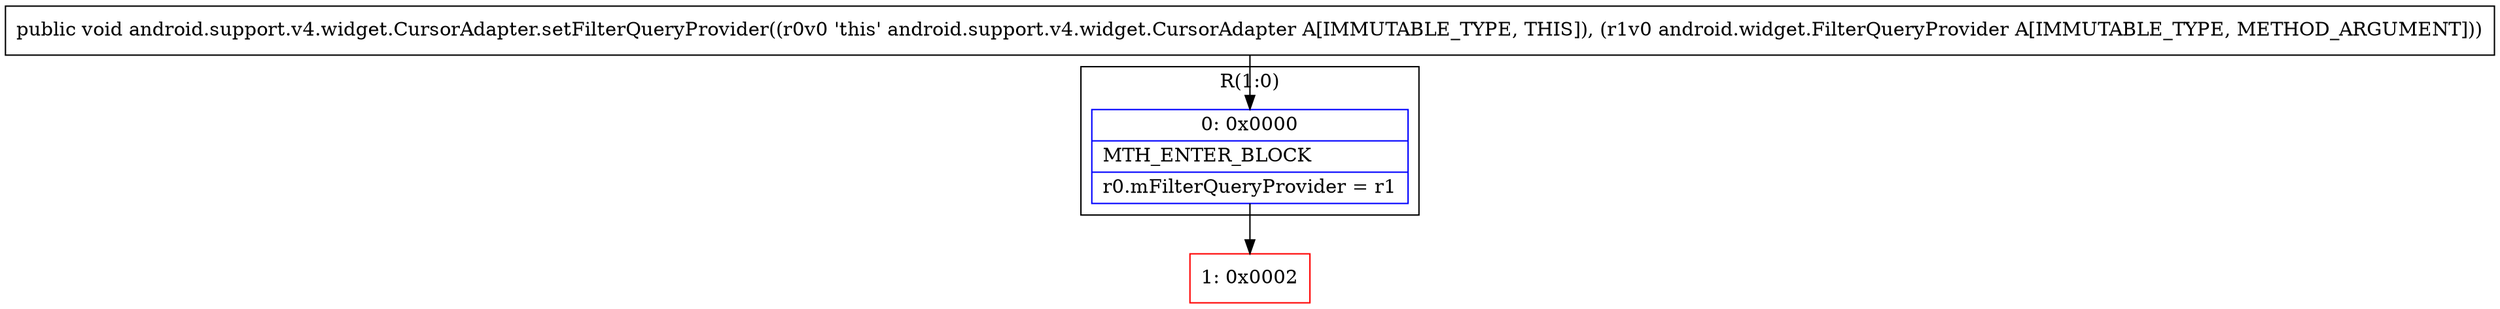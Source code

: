 digraph "CFG forandroid.support.v4.widget.CursorAdapter.setFilterQueryProvider(Landroid\/widget\/FilterQueryProvider;)V" {
subgraph cluster_Region_1524811537 {
label = "R(1:0)";
node [shape=record,color=blue];
Node_0 [shape=record,label="{0\:\ 0x0000|MTH_ENTER_BLOCK\l|r0.mFilterQueryProvider = r1\l}"];
}
Node_1 [shape=record,color=red,label="{1\:\ 0x0002}"];
MethodNode[shape=record,label="{public void android.support.v4.widget.CursorAdapter.setFilterQueryProvider((r0v0 'this' android.support.v4.widget.CursorAdapter A[IMMUTABLE_TYPE, THIS]), (r1v0 android.widget.FilterQueryProvider A[IMMUTABLE_TYPE, METHOD_ARGUMENT])) }"];
MethodNode -> Node_0;
Node_0 -> Node_1;
}

